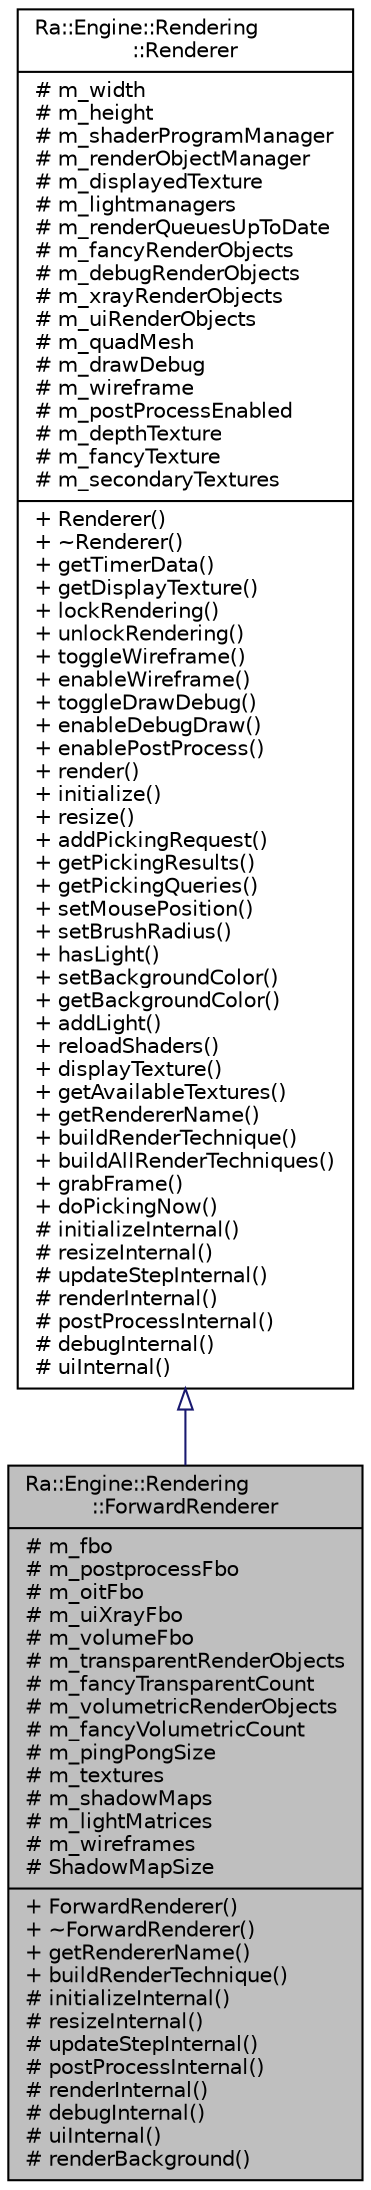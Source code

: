 digraph "Ra::Engine::Rendering::ForwardRenderer"
{
 // INTERACTIVE_SVG=YES
 // LATEX_PDF_SIZE
  edge [fontname="Helvetica",fontsize="10",labelfontname="Helvetica",labelfontsize="10"];
  node [fontname="Helvetica",fontsize="10",shape=record];
  Node1 [label="{Ra::Engine::Rendering\l::ForwardRenderer\n|# m_fbo\l# m_postprocessFbo\l# m_oitFbo\l# m_uiXrayFbo\l# m_volumeFbo\l# m_transparentRenderObjects\l# m_fancyTransparentCount\l# m_volumetricRenderObjects\l# m_fancyVolumetricCount\l# m_pingPongSize\l# m_textures\l# m_shadowMaps\l# m_lightMatrices\l# m_wireframes\l# ShadowMapSize\l|+ ForwardRenderer()\l+ ~ForwardRenderer()\l+ getRendererName()\l+ buildRenderTechnique()\l# initializeInternal()\l# resizeInternal()\l# updateStepInternal()\l# postProcessInternal()\l# renderInternal()\l# debugInternal()\l# uiInternal()\l# renderBackground()\l}",height=0.2,width=0.4,color="black", fillcolor="grey75", style="filled", fontcolor="black",tooltip=" "];
  Node2 -> Node1 [dir="back",color="midnightblue",fontsize="10",style="solid",arrowtail="onormal",fontname="Helvetica"];
  Node2 [label="{Ra::Engine::Rendering\l::Renderer\n|# m_width\l# m_height\l# m_shaderProgramManager\l# m_renderObjectManager\l# m_displayedTexture\l# m_lightmanagers\l# m_renderQueuesUpToDate\l# m_fancyRenderObjects\l# m_debugRenderObjects\l# m_xrayRenderObjects\l# m_uiRenderObjects\l# m_quadMesh\l# m_drawDebug\l# m_wireframe\l# m_postProcessEnabled\l# m_depthTexture\l# m_fancyTexture\l# m_secondaryTextures\l|+ Renderer()\l+ ~Renderer()\l+ getTimerData()\l+ getDisplayTexture()\l+ lockRendering()\l+ unlockRendering()\l+ toggleWireframe()\l+ enableWireframe()\l+ toggleDrawDebug()\l+ enableDebugDraw()\l+ enablePostProcess()\l+ render()\l+ initialize()\l+ resize()\l+ addPickingRequest()\l+ getPickingResults()\l+ getPickingQueries()\l+ setMousePosition()\l+ setBrushRadius()\l+ hasLight()\l+ setBackgroundColor()\l+ getBackgroundColor()\l+ addLight()\l+ reloadShaders()\l+ displayTexture()\l+ getAvailableTextures()\l+ getRendererName()\l+ buildRenderTechnique()\l+ buildAllRenderTechniques()\l+ grabFrame()\l+ doPickingNow()\l# initializeInternal()\l# resizeInternal()\l# updateStepInternal()\l# renderInternal()\l# postProcessInternal()\l# debugInternal()\l# uiInternal()\l}",height=0.2,width=0.4,color="black", fillcolor="white", style="filled",URL="$classRa_1_1Engine_1_1Rendering_1_1Renderer.html",tooltip=" "];
}
